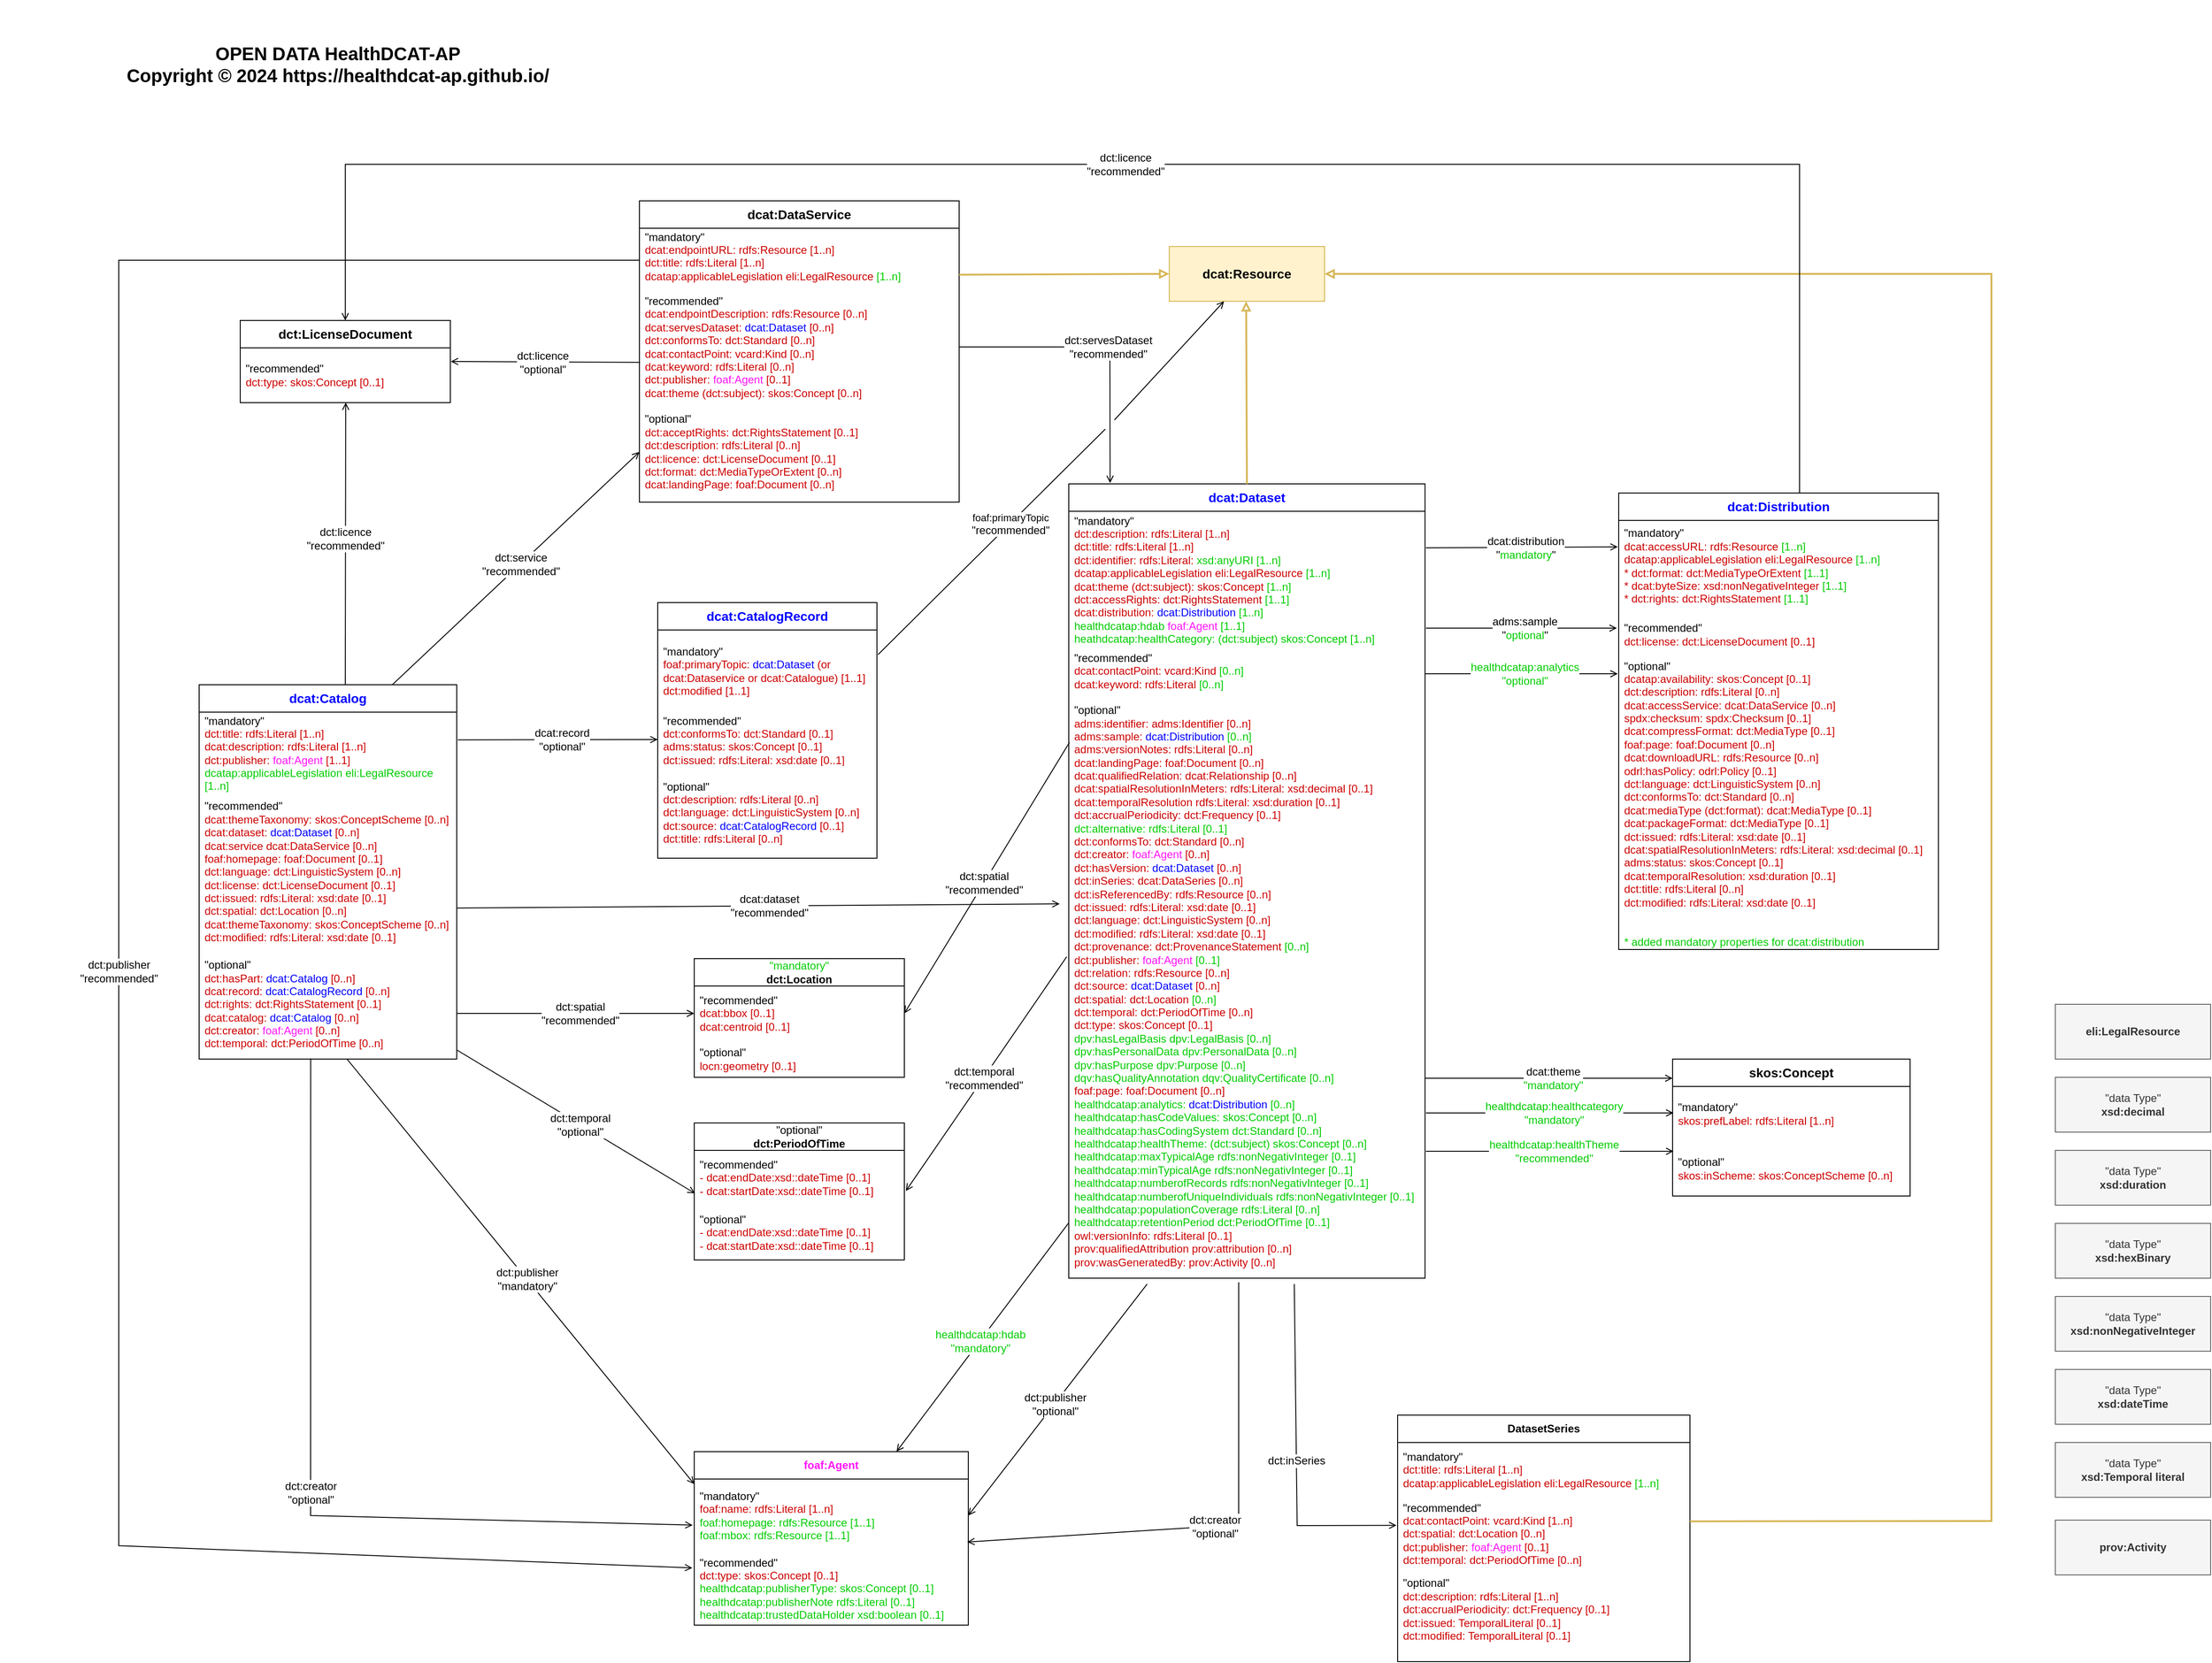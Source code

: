 <mxfile version="26.0.16">
  <diagram name="Page-1" id="j0lLHCOknAyVKFKyBZGa">
    <mxGraphModel grid="1" page="1" gridSize="10" guides="1" tooltips="1" connect="1" arrows="1" fold="1" pageScale="1" pageWidth="850" pageHeight="1100" math="0" shadow="0">
      <root>
        <mxCell id="0" />
        <mxCell id="1" parent="0" />
        <mxCell id="BR2aq6sNMjBqUebuZWKb-2" value="&quot;optional&quot;&lt;br&gt;&lt;b&gt;dct:PeriodOfTime&lt;/b&gt;" style="swimlane;fontStyle=0;childLayout=stackLayout;horizontal=1;startSize=30;horizontalStack=0;resizeParent=1;resizeParentMax=0;resizeLast=0;collapsible=1;marginBottom=0;whiteSpace=wrap;html=1;" vertex="1" parent="1">
          <mxGeometry x="540" y="780" width="230" height="150" as="geometry" />
        </mxCell>
        <mxCell id="BR2aq6sNMjBqUebuZWKb-3" value="&quot;recommended&quot;&lt;br&gt;&lt;font color=&quot;#cc0000&quot;&gt;- dcat:endDate:xsd::dateTime [0..1]&lt;br&gt;- dcat:startDate:xsd::dateTime [0..1]&lt;/font&gt;" style="text;strokeColor=none;fillColor=none;align=left;verticalAlign=middle;spacingLeft=4;spacingRight=4;overflow=hidden;points=[[0,0.5],[1,0.5]];portConstraint=eastwest;rotatable=0;whiteSpace=wrap;html=1;" vertex="1" parent="BR2aq6sNMjBqUebuZWKb-2">
          <mxGeometry y="30" width="230" height="60" as="geometry" />
        </mxCell>
        <mxCell id="BR2aq6sNMjBqUebuZWKb-6" value="&quot;optional&quot;&lt;br&gt;&lt;font color=&quot;#cc0000&quot;&gt;- dcat:endDate:xsd::dateTime [0..1]&lt;br&gt;- dcat:startDate:xsd::dateTime [0..1]&lt;/font&gt;" style="text;strokeColor=none;fillColor=none;align=left;verticalAlign=middle;spacingLeft=4;spacingRight=4;overflow=hidden;points=[[0,0.5],[1,0.5]];portConstraint=eastwest;rotatable=0;whiteSpace=wrap;html=1;" vertex="1" parent="BR2aq6sNMjBqUebuZWKb-2">
          <mxGeometry y="90" width="230" height="60" as="geometry" />
        </mxCell>
        <mxCell id="BR2aq6sNMjBqUebuZWKb-28" value="&lt;b&gt;&lt;font style=&quot;font-size: 14px;&quot; color=&quot;#0000ff&quot;&gt;dcat:Distribution&lt;/font&gt;&lt;/b&gt;" style="swimlane;fontStyle=0;childLayout=stackLayout;horizontal=1;startSize=30;horizontalStack=0;resizeParent=1;resizeParentMax=0;resizeLast=0;collapsible=1;marginBottom=0;whiteSpace=wrap;html=1;" vertex="1" parent="1">
          <mxGeometry x="1552" y="90" width="350" height="500" as="geometry">
            <mxRectangle x="380" y="70" width="110" height="40" as="alternateBounds" />
          </mxGeometry>
        </mxCell>
        <mxCell id="BR2aq6sNMjBqUebuZWKb-29" value="&quot;mandatory&quot;&lt;div&gt;&lt;span style=&quot;color: rgb(204, 0, 0);&quot;&gt;dcat:accessURL: rdfs:Resource &lt;/span&gt;&lt;font color=&quot;#00cc00&quot;&gt;[1..n]&lt;/font&gt;&lt;br&gt;&lt;font color=&quot;#cc0000&quot;&gt;dcatap:applicableLegislation eli:LegalResource&lt;/font&gt;&lt;font color=&quot;#00cc00&quot;&gt; [1..n]&lt;/font&gt;&lt;div&gt;&lt;font color=&quot;#cc0000&quot;&gt;* dct:format: dct:MediaTypeOrExtent&lt;/font&gt;&lt;font color=&quot;#00cc00&quot;&gt; [1..1]&lt;/font&gt;&lt;br&gt;&lt;font color=&quot;#cc0000&quot;&gt;* dcat:byteSize:&lt;/font&gt;&lt;font color=&quot;#00cc00&quot;&gt; &lt;/font&gt;&lt;font color=&quot;#cc0000&quot;&gt;xsd:nonNegativeInteger&lt;/font&gt;&lt;font color=&quot;#00cc00&quot;&gt; [1..1]&lt;/font&gt;&lt;br&gt;&lt;font color=&quot;#cc0000&quot;&gt;* dct:rights: dct:RightsStatement&lt;/font&gt;&lt;font color=&quot;#00cc00&quot;&gt; [1..1]&lt;/font&gt;&lt;font color=&quot;#cc0000&quot;&gt;&lt;br&gt;&lt;/font&gt;&lt;/div&gt;&lt;/div&gt;" style="text;strokeColor=none;fillColor=none;align=left;verticalAlign=middle;spacingLeft=4;spacingRight=4;overflow=hidden;points=[[0,0.5],[1,0.5]];portConstraint=eastwest;rotatable=0;whiteSpace=wrap;html=1;" vertex="1" parent="BR2aq6sNMjBqUebuZWKb-28">
          <mxGeometry y="30" width="350" height="100" as="geometry" />
        </mxCell>
        <mxCell id="BR2aq6sNMjBqUebuZWKb-30" value="&quot;recommended&quot;&lt;div&gt;&lt;font color=&quot;#cc0000&quot;&gt;dct:license: dct:LicenseDocument [0..1]&lt;/font&gt;&lt;br&gt;&lt;/div&gt;" style="text;strokeColor=none;fillColor=none;align=left;verticalAlign=middle;spacingLeft=4;spacingRight=4;overflow=hidden;points=[[0,0.5],[1,0.5]];portConstraint=eastwest;rotatable=0;whiteSpace=wrap;html=1;" vertex="1" parent="BR2aq6sNMjBqUebuZWKb-28">
          <mxGeometry y="130" width="350" height="50" as="geometry" />
        </mxCell>
        <mxCell id="BR2aq6sNMjBqUebuZWKb-31" value="&quot;optional&quot;&lt;br&gt;&lt;font color=&quot;#cc0000&quot;&gt;dcatap:availability: skos:Concept [0..1]&lt;/font&gt;&lt;br style=&quot;border-color: var(--border-color);&quot;&gt;&lt;font color=&quot;#cc0000&quot;&gt;dct:description: rdfs:Literal [0..n]&lt;/font&gt;&lt;br&gt;&lt;font color=&quot;#cc0000&quot;&gt;dcat:accessService: dcat:DataService [0..n]&lt;/font&gt;&lt;br&gt;&lt;font color=&quot;#cc0000&quot;&gt;spdx:checksum: spdx:Checksum [0..1]&lt;/font&gt;&lt;br&gt;&lt;font color=&quot;#cc0000&quot;&gt;dcat:compressFormat: dct:MediaType [0..1]&lt;/font&gt;&lt;br&gt;&lt;font color=&quot;#cc0000&quot;&gt;foaf:page: foaf:Document [0..n]&lt;/font&gt;&lt;div&gt;&lt;span style=&quot;color: rgb(204, 0, 0);&quot;&gt;dcat:downloadURL: rdfs:Resource&lt;/span&gt;&lt;font color=&quot;#cc0000&quot;&gt;&amp;nbsp;[0..n]&lt;br&gt;odrl:hasPolicy: odrl:Policy [0..1]&lt;/font&gt;&lt;br&gt;&lt;font color=&quot;#cc0000&quot;&gt;dct:language: dct:LinguisticSystem [0..n]&lt;/font&gt;&lt;br&gt;&lt;font color=&quot;#cc0000&quot;&gt;dct:conformsTo: dct:Standard [0..n]&lt;/font&gt;&lt;br&gt;&lt;font color=&quot;#cc0000&quot;&gt;dcat:mediaType (dct:format): dcat:MediaType [0..1]&lt;/font&gt;&lt;br&gt;&lt;font color=&quot;#cc0000&quot;&gt;dcat:packageFormat: dct:MediaType [0..1]&lt;/font&gt;&lt;br&gt;&lt;font color=&quot;#cc0000&quot;&gt;dct:issued: rdfs:Literal: xsd:date [0..1]&lt;/font&gt;&lt;br&gt;&lt;font color=&quot;#cc0000&quot;&gt;dcat:spatialResolutionInMeters: rdfs:Literal: xsd:decimal [0..1]&lt;/font&gt;&lt;br&gt;&lt;font color=&quot;#cc0000&quot;&gt;adms:status: skos:Concept [0..1]&lt;/font&gt;&lt;br&gt;&lt;font color=&quot;#cc0000&quot;&gt;dcat:temporalResolution: xsd:duration [0..1]&lt;/font&gt;&lt;br&gt;&lt;font color=&quot;#cc0000&quot;&gt;dct:title: rdfs:Literal [0..n]&lt;/font&gt;&lt;br&gt;&lt;font color=&quot;#cc0000&quot;&gt;dct:modified: rdfs:Literal: xsd:date [0..1]&lt;/font&gt;&lt;br&gt;&lt;br&gt;&lt;br&gt;&lt;font color=&quot;#00cc00&quot;&gt;* added mandatory properties for dcat:distribution&lt;/font&gt;&lt;/div&gt;" style="text;strokeColor=none;fillColor=none;align=left;verticalAlign=middle;spacingLeft=4;spacingRight=4;overflow=hidden;points=[[0,0.5],[1,0.5]];portConstraint=eastwest;rotatable=0;whiteSpace=wrap;html=1;" vertex="1" parent="BR2aq6sNMjBqUebuZWKb-28">
          <mxGeometry y="180" width="350" height="320" as="geometry" />
        </mxCell>
        <mxCell id="sPD8ruUdRvM_z9ucQwdK-4" value="&lt;b&gt;&lt;font style=&quot;font-size: 14px;&quot;&gt;dct:LicenseDocument&lt;/font&gt;&lt;/b&gt;" style="swimlane;fontStyle=0;childLayout=stackLayout;horizontal=1;startSize=30;horizontalStack=0;resizeParent=1;resizeParentMax=0;resizeLast=0;collapsible=1;marginBottom=0;whiteSpace=wrap;html=1;" vertex="1" parent="1">
          <mxGeometry x="43" y="-99" width="230" height="90" as="geometry">
            <mxRectangle x="380" y="70" width="110" height="40" as="alternateBounds" />
          </mxGeometry>
        </mxCell>
        <mxCell id="sPD8ruUdRvM_z9ucQwdK-6" value="&quot;recommended&quot;&lt;br&gt;&lt;font color=&quot;#cc0000&quot;&gt;dct:type: skos:Concept [0..1]&lt;br&gt;&lt;/font&gt;" style="text;strokeColor=none;fillColor=none;align=left;verticalAlign=middle;spacingLeft=4;spacingRight=4;overflow=hidden;points=[[0,0.5],[1,0.5]];portConstraint=eastwest;rotatable=0;whiteSpace=wrap;html=1;" vertex="1" parent="sPD8ruUdRvM_z9ucQwdK-4">
          <mxGeometry y="30" width="230" height="60" as="geometry" />
        </mxCell>
        <mxCell id="sPD8ruUdRvM_z9ucQwdK-13" value="&lt;b&gt;DatasetSeries&lt;/b&gt;" style="swimlane;fontStyle=0;childLayout=stackLayout;horizontal=1;startSize=30;horizontalStack=0;resizeParent=1;resizeParentMax=0;resizeLast=0;collapsible=1;marginBottom=0;whiteSpace=wrap;html=1;" vertex="1" parent="1">
          <mxGeometry x="1310" y="1100" width="320" height="270" as="geometry">
            <mxRectangle x="380" y="70" width="110" height="40" as="alternateBounds" />
          </mxGeometry>
        </mxCell>
        <mxCell id="sPD8ruUdRvM_z9ucQwdK-14" value="&quot;mandatory&quot;&lt;br&gt;&lt;font color=&quot;#cc0000&quot;&gt;dct:title: rdfs:Literal [1..n]&lt;br&gt;dcatap:applicableLegislation eli:LegalResource&lt;/font&gt;&lt;font color=&quot;#00cc00&quot;&gt; [1..n]&lt;/font&gt;&lt;font color=&quot;#cc0000&quot;&gt;&lt;br&gt;&lt;/font&gt;" style="text;strokeColor=none;fillColor=none;align=left;verticalAlign=middle;spacingLeft=4;spacingRight=4;overflow=hidden;points=[[0,0.5],[1,0.5]];portConstraint=eastwest;rotatable=0;whiteSpace=wrap;html=1;" vertex="1" parent="sPD8ruUdRvM_z9ucQwdK-13">
          <mxGeometry y="30" width="320" height="60" as="geometry" />
        </mxCell>
        <mxCell id="sPD8ruUdRvM_z9ucQwdK-16" value="&quot;recommended&quot;&lt;br&gt;&lt;font color=&quot;#cc0000&quot;&gt;dcat:contactPoint: vcard:Kind [1..n]&lt;br&gt;dct:spatial: dct:Location [0..n]&lt;br&gt;dct:publisher: &lt;/font&gt;&lt;font color=&quot;#ff14f7&quot;&gt;foaf:Agent&lt;/font&gt;&lt;font color=&quot;#cc0000&quot;&gt; [0..1]&lt;br&gt;dct:temporal: dct:PeriodOfTime [0..n]&amp;nbsp;&lt;br&gt;&lt;/font&gt;" style="text;strokeColor=none;fillColor=none;align=left;verticalAlign=middle;spacingLeft=4;spacingRight=4;overflow=hidden;points=[[0,0.5],[1,0.5]];portConstraint=eastwest;rotatable=0;whiteSpace=wrap;html=1;" vertex="1" parent="sPD8ruUdRvM_z9ucQwdK-13">
          <mxGeometry y="90" width="320" height="80" as="geometry" />
        </mxCell>
        <mxCell id="sPD8ruUdRvM_z9ucQwdK-15" value="&quot;optional&quot;&lt;br&gt;&lt;font color=&quot;#cc0000&quot;&gt;dct:description: rdfs:Literal [1..n]&lt;br&gt;dct:accrualPeriodicity: dct:Frequency [0..1]&lt;br&gt;dct:issued: TemporalLiteral [0..1]&lt;br&gt;dct:modified: TemporalLiteral [0..1]&lt;br&gt;&lt;br&gt;&lt;/font&gt;" style="text;strokeColor=none;fillColor=none;align=left;verticalAlign=middle;spacingLeft=4;spacingRight=4;overflow=hidden;points=[[0,0.5],[1,0.5]];portConstraint=eastwest;rotatable=0;whiteSpace=wrap;html=1;" vertex="1" parent="sPD8ruUdRvM_z9ucQwdK-13">
          <mxGeometry y="170" width="320" height="100" as="geometry" />
        </mxCell>
        <mxCell id="J__374BZSMIU1kpbdkvT-2" value="&lt;b&gt;&lt;font style=&quot;font-size: 14px;&quot; color=&quot;#0000ff&quot;&gt;dcat:Dataset&lt;/font&gt;&lt;/b&gt;" style="swimlane;fontStyle=0;childLayout=stackLayout;horizontal=1;startSize=30;horizontalStack=0;resizeParent=1;resizeParentMax=0;resizeLast=0;collapsible=1;marginBottom=0;whiteSpace=wrap;html=1;" vertex="1" parent="1">
          <mxGeometry x="950" y="80" width="390" height="870" as="geometry">
            <mxRectangle x="380" y="70" width="110" height="40" as="alternateBounds" />
          </mxGeometry>
        </mxCell>
        <mxCell id="J__374BZSMIU1kpbdkvT-3" value="&quot;mandatory&quot;&lt;font color=&quot;#cc0000&quot;&gt;&lt;br&gt;dct:description: rdfs:Literal [1..n]&lt;br&gt;dct:title: rdfs:Literal [1..n]&lt;/font&gt;&lt;div&gt;&lt;font color=&quot;#cc0000&quot;&gt;dct:identifier: rdfs:Literal:&lt;/font&gt;&lt;font color=&quot;#00cc00&quot;&gt; xsd:anyURI [1..n]&lt;/font&gt;&lt;br&gt;&lt;font color=&quot;#cc0000&quot;&gt;dcatap:applicableLegislation eli:LegalResource&lt;/font&gt;&lt;font color=&quot;#00cc00&quot;&gt; [1..n]&lt;/font&gt;&lt;br&gt;&lt;font color=&quot;#cc0000&quot;&gt;dcat:theme (dct:subject): skos:Concept&lt;/font&gt;&lt;font color=&quot;#00cc00&quot;&gt; [1..n]&lt;/font&gt;&lt;font color=&quot;#00cc00&quot;&gt;&lt;br&gt;&lt;/font&gt;&lt;/div&gt;&lt;div&gt;&lt;font color=&quot;#cc0000&quot;&gt;dct:accessRights: dct:RightsStatement&lt;/font&gt;&lt;font color=&quot;#00cc00&quot;&gt; [1..1]&lt;/font&gt;&lt;br&gt;&lt;font color=&quot;#cc0000&quot;&gt;dcat:distribution:&lt;/font&gt;&lt;font color=&quot;#00cc00&quot;&gt; &lt;/font&gt;&lt;font color=&quot;#0000ff&quot;&gt;dcat:Distribution&lt;/font&gt;&lt;font color=&quot;#00cc00&quot;&gt; [1..n]&lt;/font&gt;&lt;br&gt;&lt;/div&gt;&lt;div&gt;&lt;font color=&quot;#00cc00&quot;&gt;healthdcatap:hdab&amp;nbsp;&lt;/font&gt;&lt;font color=&quot;#ff14f7&quot;&gt;foaf:Agent&lt;/font&gt;&lt;font color=&quot;#00cc00&quot;&gt;&amp;nbsp;[1..1]&lt;/font&gt;&lt;/div&gt;&lt;div&gt;&lt;font color=&quot;#00cc00&quot;&gt;heathdcatap:healthCategory: (dct:subject) skos:Concept [1..n]&lt;/font&gt;&lt;span style=&quot;background-color: initial;&quot;&gt;&lt;br&gt;&lt;/span&gt;&lt;/div&gt;" style="text;strokeColor=none;fillColor=none;align=left;verticalAlign=middle;spacingLeft=4;spacingRight=4;overflow=hidden;points=[[0,0.5],[1,0.5]];portConstraint=eastwest;rotatable=0;whiteSpace=wrap;html=1;" vertex="1" parent="J__374BZSMIU1kpbdkvT-2">
          <mxGeometry y="30" width="390" height="150" as="geometry" />
        </mxCell>
        <mxCell id="J__374BZSMIU1kpbdkvT-4" value="&quot;recommended&quot;&lt;font color=&quot;#cc0000&quot;&gt;&lt;br&gt;&lt;/font&gt;&lt;div&gt;&lt;div&gt;&lt;div&gt;&lt;font color=&quot;#cc0000&quot;&gt;dcat:contactPoint: vcard:Kind&lt;/font&gt;&lt;font color=&quot;#00cc00&quot;&gt;&amp;nbsp;[0..n]&lt;/font&gt;&lt;br&gt;&lt;font color=&quot;#cc0000&quot;&gt;dcat:keyword: rdfs:Literal&lt;/font&gt;&lt;font color=&quot;#00cc00&quot;&gt;&amp;nbsp;[0..n]&lt;/font&gt;&lt;font color=&quot;#cc0000&quot;&gt;&lt;br&gt;&lt;/font&gt;&lt;/div&gt;&lt;/div&gt;&lt;/div&gt;" style="text;strokeColor=none;fillColor=none;align=left;verticalAlign=middle;spacingLeft=4;spacingRight=4;overflow=hidden;points=[[0,0.5],[1,0.5]];portConstraint=eastwest;rotatable=0;whiteSpace=wrap;html=1;" vertex="1" parent="J__374BZSMIU1kpbdkvT-2">
          <mxGeometry y="180" width="390" height="50" as="geometry" />
        </mxCell>
        <mxCell id="J__374BZSMIU1kpbdkvT-5" value="&quot;optional&quot;&lt;br&gt;&lt;span style=&quot;color: rgb(204, 0, 0);&quot;&gt;adms:identifier: adms:Identifier [0..n]&lt;/span&gt;&lt;font color=&quot;#cc0000&quot;&gt;&lt;br&gt;&lt;/font&gt;&lt;div&gt;&lt;font color=&quot;#cc0000&quot;&gt;adms:sample:&lt;/font&gt;&lt;font color=&quot;#00cc00&quot;&gt;&amp;nbsp;&lt;/font&gt;&lt;font color=&quot;#0000ff&quot;&gt;dcat:Distribution&lt;/font&gt;&lt;font color=&quot;#00cc00&quot;&gt;&amp;nbsp;[0..n]&lt;/font&gt;&lt;div&gt;&lt;span style=&quot;color: rgb(204, 0, 0);&quot;&gt;adms:versionNotes: rdfs:Literal [0..n]&lt;/span&gt;&lt;/div&gt;&lt;div&gt;&lt;span style=&quot;color: rgb(204, 0, 0);&quot;&gt;dcat:landingPage: foaf:Document [0..n]&lt;/span&gt;&lt;/div&gt;&lt;div&gt;&lt;span style=&quot;color: rgb(204, 0, 0);&quot;&gt;dcat:qualifiedRelation: dcat:Relationship [0..n]&lt;/span&gt;&lt;/div&gt;&lt;div&gt;&lt;span style=&quot;color: rgb(204, 0, 0);&quot;&gt;dcat:spatialResolutionInMeters: rdfs:Literal: xsd:decimal [0..1]&lt;/span&gt;&lt;/div&gt;&lt;div&gt;&lt;span style=&quot;color: rgb(204, 0, 0);&quot;&gt;dcat:temporalResolution rdfs:Literal: xsd:duration [0..1]&lt;/span&gt;&lt;/div&gt;&lt;div&gt;&lt;span style=&quot;color: rgb(204, 0, 0);&quot;&gt;dct:accrualPeriodicity: dct:Frequency [0..1]&lt;/span&gt;&lt;/div&gt;&lt;div&gt;&lt;span style=&quot;color: rgb(0, 204, 0);&quot;&gt;dct:alternative: rdfs:Literal [0..1]&lt;/span&gt;&lt;/div&gt;&lt;div&gt;&lt;span style=&quot;color: rgb(204, 0, 0);&quot;&gt;dct:conformsTo: dct:Standard [0..n]&lt;/span&gt;&lt;/div&gt;&lt;div&gt;&lt;font color=&quot;#cc0000&quot;&gt;dct:creator:&amp;nbsp;&lt;/font&gt;&lt;font color=&quot;#ff14f7&quot;&gt;foaf:Agent&lt;/font&gt;&lt;font color=&quot;#cc0000&quot;&gt;&amp;nbsp;[0..n]&lt;/font&gt;&lt;/div&gt;&lt;div&gt;&lt;font color=&quot;#cc0000&quot;&gt;dct:hasVersion:&amp;nbsp;&lt;/font&gt;&lt;font color=&quot;#0000ff&quot;&gt;dcat:Dataset&lt;/font&gt;&lt;font color=&quot;#cc0000&quot;&gt;&amp;nbsp;[0..n]&lt;/font&gt;&lt;/div&gt;&lt;div&gt;&lt;span style=&quot;color: rgb(204, 0, 0);&quot;&gt;dct:inSeries: dcat:DataSeries&amp;nbsp;[0..n]&lt;/span&gt;&lt;/div&gt;&lt;div&gt;&lt;span style=&quot;color: rgb(204, 0, 0);&quot;&gt;dct:isReferencedBy: rdfs:Resource [0..n]&lt;/span&gt;&lt;/div&gt;&lt;div&gt;&lt;font color=&quot;#cc0000&quot;&gt;dct:issued: rdfs:Literal: xsd:date [0..1]&lt;/font&gt;&lt;/div&gt;&lt;div&gt;&lt;span style=&quot;color: rgb(204, 0, 0);&quot;&gt;dct:language: dct:LinguisticSystem [0..n]&lt;/span&gt;&lt;font color=&quot;#cc0000&quot;&gt;&lt;br&gt;dct:modified: rdfs:Literal: xsd:date [0..1]&lt;/font&gt;&lt;/div&gt;&lt;div&gt;&lt;font color=&quot;#cc0000&quot;&gt;dct:provenance: dct:ProvenanceStatement&lt;/font&gt;&lt;font color=&quot;#00cc00&quot;&gt;&amp;nbsp;[0..n]&lt;/font&gt;&lt;font color=&quot;#cc0000&quot;&gt;&lt;/font&gt;&lt;/div&gt;&lt;div&gt;&lt;font style=&quot;background-color: initial;&quot; color=&quot;#cc0000&quot;&gt;dct:publisher:&lt;/font&gt;&lt;font style=&quot;background-color: initial;&quot; color=&quot;#00cc00&quot;&gt;&amp;nbsp;&lt;/font&gt;&lt;font style=&quot;background-color: initial;&quot; color=&quot;#ff14f7&quot;&gt;foaf:Agent&lt;/font&gt;&lt;font style=&quot;background-color: initial;&quot; color=&quot;#00cc00&quot;&gt;&amp;nbsp;[0..1]&lt;/font&gt;&lt;font color=&quot;#cc0000&quot;&gt;&lt;br&gt;&lt;/font&gt;&lt;span style=&quot;color: rgb(204, 0, 0);&quot;&gt;dct:relation: rdfs:Resource [0..n]&lt;/span&gt;&lt;/div&gt;&lt;div&gt;&lt;font color=&quot;#cc0000&quot;&gt;dct:source:&amp;nbsp;&lt;/font&gt;&lt;font color=&quot;#0000ff&quot;&gt;dcat:Dataset&lt;/font&gt;&lt;font color=&quot;#cc0000&quot;&gt;&amp;nbsp;[0..n]&lt;/font&gt;&lt;font color=&quot;#cc0000&quot;&gt;&lt;br&gt;&lt;/font&gt;&lt;div&gt;&lt;font color=&quot;#cc0000&quot;&gt;dct:spatial: dct:Location&lt;/font&gt;&lt;font color=&quot;#00cc00&quot;&gt;&amp;nbsp;[0..n]&lt;/font&gt;&lt;/div&gt;&lt;div&gt;&lt;span style=&quot;color: rgb(204, 0, 0);&quot;&gt;dct:temporal: dct:PeriodOfTime [0..n]&lt;/span&gt;&lt;/div&gt;&lt;div&gt;&lt;font color=&quot;#cc0000&quot;&gt;dct:type: skos:Concept [0..1]&lt;/font&gt;&lt;/div&gt;&lt;div&gt;&lt;span style=&quot;color: rgb(0, 204, 0);&quot;&gt;dpv:hasLegalBasis dpv:LegalBasis [0..n]&lt;/span&gt;&lt;/div&gt;&lt;div&gt;&lt;span style=&quot;color: rgb(0, 204, 0);&quot;&gt;dpv:hasPersonalData dpv:PersonalData [0..n]&lt;/span&gt;&lt;/div&gt;&lt;div&gt;&lt;span style=&quot;color: rgb(0, 204, 0);&quot;&gt;dpv:hasPurpose dpv:Purpose [0..n]&lt;/span&gt;&lt;/div&gt;&lt;div&gt;&lt;span style=&quot;color: rgb(0, 204, 0);&quot;&gt;dqv:hasQualityAnnotation dqv:QualityCertificate [0..n]&lt;/span&gt;&lt;/div&gt;&lt;div&gt;&lt;span style=&quot;color: rgb(204, 0, 0);&quot;&gt;foaf:page: foaf:Document [0..n]&lt;/span&gt;&lt;/div&gt;&lt;div&gt;&lt;font color=&quot;#00cc00&quot;&gt;healthdcatap:analytics:&amp;nbsp;&lt;/font&gt;&lt;font color=&quot;#0000ff&quot;&gt;dcat:Distribution&lt;/font&gt;&lt;font color=&quot;#00cc00&quot;&gt;&amp;nbsp;[0..n]&lt;/font&gt;&lt;/div&gt;&lt;div&gt;&lt;span style=&quot;color: rgb(0, 204, 0);&quot;&gt;healthdcatap:hasCodeValues: skos:Concept [0..n]&lt;/span&gt;&lt;/div&gt;&lt;div&gt;&lt;span style=&quot;color: rgb(0, 204, 0);&quot;&gt;healthdcatap:hasCodingSystem dct:Standard [0..n]&lt;/span&gt;&lt;/div&gt;&lt;div&gt;&lt;span style=&quot;color: rgb(0, 204, 0);&quot;&gt;healthdcatap:healthTheme: (dct:subject) skos:Concept [0..n]&lt;/span&gt;&lt;/div&gt;&lt;div&gt;&lt;span style=&quot;color: rgb(0, 204, 0);&quot;&gt;healthdcatap:maxTypicalAge rdfs:nonNegativInteger [0..1]&lt;/span&gt;&lt;/div&gt;&lt;div&gt;&lt;span style=&quot;color: rgb(0, 204, 0);&quot;&gt;healthdcatap:minTypicalAge rdfs:nonNegativInteger [0..1]&lt;/span&gt;&lt;/div&gt;&lt;div&gt;&lt;span style=&quot;color: rgb(0, 204, 0); background-color: initial;&quot;&gt;healthdcatap:numberofRecords rdfs:nonNegativInteger [0..1]&lt;br&gt;&lt;/span&gt;&lt;span style=&quot;color: rgb(0, 204, 0); background-color: initial;&quot;&gt;healthdcatap:numberofUniqueIndividuals rdfs:nonNegativInteger [0..1]&lt;/span&gt;&lt;/div&gt;&lt;div&gt;&lt;span style=&quot;color: rgb(0, 204, 0);&quot;&gt;healthdcatap:populationCoverage rdfs:Literal [0..n]&lt;/span&gt;&lt;/div&gt;&lt;div&gt;&lt;span style=&quot;color: rgb(0, 204, 0);&quot;&gt;healthdcatap:retentionPeriod dct:PeriodOfTime [0..1]&lt;/span&gt;&lt;/div&gt;&lt;div&gt;&lt;span style=&quot;color: rgb(204, 0, 0);&quot;&gt;owl:versionInfo: rdfs:Literal [0..1]&lt;/span&gt;&lt;font color=&quot;#00cc00&quot;&gt;&lt;br&gt;&lt;/font&gt;&lt;div&gt;&lt;font color=&quot;#cc0000&quot;&gt;prov:qualifiedAttribution prov:attribution [0..n]&lt;/font&gt;&lt;br&gt;&lt;font color=&quot;#cc0000&quot;&gt;prov:wasGeneratedBy: prov:Activity [0..n]&lt;/font&gt;&lt;/div&gt;&lt;/div&gt;&lt;/div&gt;&lt;/div&gt;" style="text;strokeColor=none;fillColor=none;align=left;verticalAlign=middle;spacingLeft=4;spacingRight=4;overflow=hidden;points=[[0,0.5],[1,0.5]];portConstraint=eastwest;rotatable=0;whiteSpace=wrap;html=1;" vertex="1" parent="J__374BZSMIU1kpbdkvT-2">
          <mxGeometry y="230" width="390" height="640" as="geometry" />
        </mxCell>
        <mxCell id="J__374BZSMIU1kpbdkvT-6" value="&lt;b&gt;&lt;font style=&quot;font-size: 14px;&quot; color=&quot;#0000ff&quot;&gt;dcat:Catalog&lt;/font&gt;&lt;/b&gt;" style="swimlane;fontStyle=0;childLayout=stackLayout;horizontal=1;startSize=30;horizontalStack=0;resizeParent=1;resizeParentMax=0;resizeLast=0;collapsible=1;marginBottom=0;whiteSpace=wrap;html=1;" vertex="1" parent="1">
          <mxGeometry x="-2" y="300" width="282" height="410" as="geometry">
            <mxRectangle x="380" y="70" width="110" height="40" as="alternateBounds" />
          </mxGeometry>
        </mxCell>
        <mxCell id="J__374BZSMIU1kpbdkvT-7" value="&quot;mandatory&quot;&lt;br&gt;&lt;font color=&quot;#cc0000&quot;&gt;dct:title: rdfs:Literal [1..n]&lt;br&gt;dcat:description: rdfs:Literal [1..n]&lt;br&gt;dct:publisher: &lt;/font&gt;&lt;font color=&quot;#ff14f7&quot;&gt;foaf:Agent&lt;/font&gt;&lt;font color=&quot;#cc0000&quot;&gt; [1..1]&lt;br&gt;&lt;/font&gt;&lt;font color=&quot;#00cc00&quot;&gt;dcatap:applicableLegislation eli:LegalResource [1..n]&lt;/font&gt;&lt;font color=&quot;#cc0000&quot;&gt;&lt;br&gt;&lt;/font&gt;" style="text;strokeColor=none;fillColor=none;align=left;verticalAlign=middle;spacingLeft=4;spacingRight=4;overflow=hidden;points=[[0,0.5],[1,0.5]];portConstraint=eastwest;rotatable=0;whiteSpace=wrap;html=1;" vertex="1" parent="J__374BZSMIU1kpbdkvT-6">
          <mxGeometry y="30" width="282" height="90" as="geometry" />
        </mxCell>
        <mxCell id="J__374BZSMIU1kpbdkvT-8" value="&quot;recommended&quot;&lt;br&gt;&lt;font color=&quot;#cc0000&quot;&gt;dcat:themeTaxonomy: skos:ConceptScheme [0..n]&lt;/font&gt;&lt;br&gt;&lt;font color=&quot;#cc0000&quot;&gt;dcat:dataset: &lt;/font&gt;&lt;font color=&quot;#0000ff&quot;&gt;dcat:Dataset&lt;/font&gt;&lt;font color=&quot;#cc0000&quot;&gt; [0..n]&lt;/font&gt;&lt;br&gt;&lt;font color=&quot;#cc0000&quot;&gt;dcat:service dcat:DataService [0..n]&lt;/font&gt;&lt;br&gt;&lt;font color=&quot;#cc0000&quot;&gt;foaf:homepage: foaf:Document [0..1]&lt;/font&gt;&lt;br&gt;&lt;font color=&quot;#cc0000&quot;&gt;dct:language: dct:LinguisticSystem [0..n]&lt;/font&gt;&lt;br&gt;&lt;font color=&quot;#cc0000&quot;&gt;dct:license: dct:LicenseDocument [0..1]&lt;/font&gt;&lt;br&gt;&lt;font color=&quot;#cc0000&quot;&gt;dct:issued: rdfs:Literal: xsd:date [0..1]&lt;/font&gt;&lt;br&gt;&lt;font color=&quot;#cc0000&quot;&gt;dct:spatial: dct:Location [0..n]&lt;/font&gt;&lt;br&gt;&lt;font color=&quot;#cc0000&quot;&gt;dcat:themeTaxonomy: skos:ConceptScheme [0..n]&lt;/font&gt;&lt;br&gt;&lt;font color=&quot;#cc0000&quot;&gt;dct:modified: rdfs:Literal: xsd:date [0..1]&lt;/font&gt;" style="text;strokeColor=none;fillColor=none;align=left;verticalAlign=middle;spacingLeft=4;spacingRight=4;overflow=hidden;points=[[0,0.5],[1,0.5]];portConstraint=eastwest;rotatable=0;whiteSpace=wrap;html=1;" vertex="1" parent="J__374BZSMIU1kpbdkvT-6">
          <mxGeometry y="120" width="282" height="170" as="geometry" />
        </mxCell>
        <mxCell id="J__374BZSMIU1kpbdkvT-9" value="&quot;optional&quot;&lt;br&gt;&lt;font color=&quot;#cc0000&quot;&gt;dct:hasPart: &lt;/font&gt;&lt;font color=&quot;#0000ff&quot;&gt;dcat:Catalog&lt;/font&gt;&lt;font color=&quot;#cc0000&quot;&gt; [0..n]&lt;/font&gt;&lt;font color=&quot;#cc0000&quot;&gt;&lt;br&gt;dcat:record: &lt;/font&gt;&lt;font color=&quot;#0000ff&quot;&gt;dcat:CatalogRecord&lt;/font&gt;&lt;font color=&quot;#cc0000&quot;&gt; [0..n]&lt;br&gt;dct:rights: dct:RightsStatement [0..1]&lt;br&gt;dcat:catalog: &lt;/font&gt;&lt;font color=&quot;#0000ff&quot;&gt;dcat:Catalog&lt;/font&gt;&lt;font color=&quot;#cc0000&quot;&gt; [0..n]&lt;br&gt;dct:creator: &lt;/font&gt;&lt;font color=&quot;#ff14f7&quot;&gt;foaf:Agent&lt;/font&gt;&lt;font color=&quot;#cc0000&quot;&gt; [0..n]&lt;br&gt;dct:temporal: dct:PeriodOfTime [0..n]&lt;br&gt;&lt;/font&gt;" style="text;strokeColor=none;fillColor=none;align=left;verticalAlign=middle;spacingLeft=4;spacingRight=4;overflow=hidden;points=[[0,0.5],[1,0.5]];portConstraint=eastwest;rotatable=0;whiteSpace=wrap;html=1;" vertex="1" parent="J__374BZSMIU1kpbdkvT-6">
          <mxGeometry y="290" width="282" height="120" as="geometry" />
        </mxCell>
        <mxCell id="J__374BZSMIU1kpbdkvT-10" value="&lt;b&gt;&lt;font color=&quot;#ff14f7&quot;&gt;foaf:Agent&lt;/font&gt;&lt;/b&gt;" style="swimlane;fontStyle=0;childLayout=stackLayout;horizontal=1;startSize=30;horizontalStack=0;resizeParent=1;resizeParentMax=0;resizeLast=0;collapsible=1;marginBottom=0;whiteSpace=wrap;html=1;" vertex="1" parent="1">
          <mxGeometry x="540" y="1140" width="300" height="190" as="geometry">
            <mxRectangle x="380" y="70" width="110" height="40" as="alternateBounds" />
          </mxGeometry>
        </mxCell>
        <mxCell id="J__374BZSMIU1kpbdkvT-11" value="&quot;mandatory&quot;&lt;br&gt;&lt;font color=&quot;#cc0000&quot;&gt;foaf:name: rdfs:Literal [1..n]&lt;/font&gt;&lt;br&gt;&lt;font color=&quot;#00cc00&quot;&gt;foaf:homepage: rdfs:Resource [1..1]&lt;br&gt;foaf:mbox: rdfs:Resource [1..1]&lt;/font&gt;" style="text;strokeColor=none;fillColor=none;align=left;verticalAlign=middle;spacingLeft=4;spacingRight=4;overflow=hidden;points=[[0,0.5],[1,0.5]];portConstraint=eastwest;rotatable=0;whiteSpace=wrap;html=1;" vertex="1" parent="J__374BZSMIU1kpbdkvT-10">
          <mxGeometry y="30" width="300" height="80" as="geometry" />
        </mxCell>
        <mxCell id="J__374BZSMIU1kpbdkvT-12" value="&quot;recommended&quot;&lt;br&gt;&lt;font color=&quot;#cc0000&quot;&gt;dct:type: skos:Concept [0..1]&lt;br&gt;&lt;/font&gt;&lt;div&gt;&lt;span style=&quot;color: rgb(0, 204, 0);&quot;&gt;healthdcatap:publisherType: skos:Concept [0..1]&lt;/span&gt;&lt;br style=&quot;color: rgb(0, 204, 0);&quot;&gt;&lt;span style=&quot;color: rgb(0, 204, 0);&quot;&gt;healthdcatap:publisherNote rdfs:Literal [0..1]&lt;/span&gt;&lt;font color=&quot;#cc0000&quot;&gt;&lt;br&gt;&lt;/font&gt;&lt;/div&gt;&lt;div&gt;&lt;span style=&quot;color: rgb(0, 204, 0);&quot;&gt;healthdcatap:trustedDataHolder xsd:boolean [0..1]&lt;/span&gt;&lt;span style=&quot;color: rgb(0, 204, 0);&quot;&gt;&lt;/span&gt;&lt;/div&gt;" style="text;strokeColor=none;fillColor=none;align=left;verticalAlign=middle;spacingLeft=4;spacingRight=4;overflow=hidden;points=[[0,0.5],[1,0.5]];portConstraint=eastwest;rotatable=0;whiteSpace=wrap;html=1;" vertex="1" parent="J__374BZSMIU1kpbdkvT-10">
          <mxGeometry y="110" width="300" height="80" as="geometry" />
        </mxCell>
        <mxCell id="J__374BZSMIU1kpbdkvT-13" value="&lt;font color=&quot;#00cc00&quot;&gt;&quot;mandatory&quot;&lt;/font&gt;&lt;br&gt;&lt;b&gt;dct:Location&lt;/b&gt;" style="swimlane;fontStyle=0;childLayout=stackLayout;horizontal=1;startSize=30;horizontalStack=0;resizeParent=1;resizeParentMax=0;resizeLast=0;collapsible=1;marginBottom=0;whiteSpace=wrap;html=1;" vertex="1" parent="1">
          <mxGeometry x="540" y="600" width="230" height="130" as="geometry">
            <mxRectangle x="380" y="70" width="110" height="40" as="alternateBounds" />
          </mxGeometry>
        </mxCell>
        <mxCell id="J__374BZSMIU1kpbdkvT-14" value="&quot;recommended&quot;&lt;br&gt;&lt;font color=&quot;#cc0000&quot;&gt;dcat:bbox [0..1]&lt;br&gt;dcat:centroid [0..1]&lt;/font&gt;" style="text;strokeColor=none;fillColor=none;align=left;verticalAlign=middle;spacingLeft=4;spacingRight=4;overflow=hidden;points=[[0,0.5],[1,0.5]];portConstraint=eastwest;rotatable=0;whiteSpace=wrap;html=1;" vertex="1" parent="J__374BZSMIU1kpbdkvT-13">
          <mxGeometry y="30" width="230" height="60" as="geometry" />
        </mxCell>
        <mxCell id="J__374BZSMIU1kpbdkvT-15" value="&quot;optional&quot;&lt;br&gt;&lt;font color=&quot;#cc0000&quot;&gt;locn:geometry [0..1]&lt;br&gt;&lt;/font&gt;" style="text;strokeColor=none;fillColor=none;align=left;verticalAlign=middle;spacingLeft=4;spacingRight=4;overflow=hidden;points=[[0,0.5],[1,0.5]];portConstraint=eastwest;rotatable=0;whiteSpace=wrap;html=1;" vertex="1" parent="J__374BZSMIU1kpbdkvT-13">
          <mxGeometry y="90" width="230" height="40" as="geometry" />
        </mxCell>
        <mxCell id="J__374BZSMIU1kpbdkvT-16" value="&lt;b&gt;&lt;font style=&quot;font-size: 14px;&quot; color=&quot;#0000ff&quot;&gt;dcat:CatalogRecord&lt;/font&gt;&lt;/b&gt;" style="swimlane;fontStyle=0;childLayout=stackLayout;horizontal=1;startSize=30;horizontalStack=0;resizeParent=1;resizeParentMax=0;resizeLast=0;collapsible=1;marginBottom=0;whiteSpace=wrap;html=1;" vertex="1" parent="1">
          <mxGeometry x="500" y="210" width="240" height="280" as="geometry">
            <mxRectangle x="380" y="70" width="110" height="40" as="alternateBounds" />
          </mxGeometry>
        </mxCell>
        <mxCell id="J__374BZSMIU1kpbdkvT-17" value="&quot;mandatory&quot;&lt;br&gt;&lt;font color=&quot;#cc0000&quot;&gt;foaf:primaryTopic: &lt;/font&gt;&lt;font color=&quot;#0000ff&quot;&gt;dcat:Dataset&lt;/font&gt;&lt;font color=&quot;#cc0000&quot;&gt; (or dcat:Dataservice or dcat:Catalogue) [1..1]&lt;/font&gt;&lt;br&gt;&lt;font color=&quot;#cc0000&quot;&gt;dct:modified [1..1]&lt;br&gt;&lt;/font&gt;" style="text;strokeColor=none;fillColor=none;align=left;verticalAlign=middle;spacingLeft=4;spacingRight=4;overflow=hidden;points=[[0,0.5],[1,0.5]];portConstraint=eastwest;rotatable=0;whiteSpace=wrap;html=1;" vertex="1" parent="J__374BZSMIU1kpbdkvT-16">
          <mxGeometry y="30" width="240" height="90" as="geometry" />
        </mxCell>
        <mxCell id="J__374BZSMIU1kpbdkvT-18" value="&quot;recommended&quot;&lt;font color=&quot;#cc0000&quot;&gt;&lt;br&gt;dct:conformsTo: dct:Standard [0..1]&lt;br&gt;adms:status: skos:Concept [0..1]&lt;br&gt;dct:issued: rdfs:Literal: xsd:date [0..1]&lt;br&gt;&lt;/font&gt;" style="text;strokeColor=none;fillColor=none;align=left;verticalAlign=middle;spacingLeft=4;spacingRight=4;overflow=hidden;points=[[0,0.5],[1,0.5]];portConstraint=eastwest;rotatable=0;whiteSpace=wrap;html=1;" vertex="1" parent="J__374BZSMIU1kpbdkvT-16">
          <mxGeometry y="120" width="240" height="60" as="geometry" />
        </mxCell>
        <mxCell id="J__374BZSMIU1kpbdkvT-19" value="&quot;optional&quot;&lt;br&gt;&lt;font color=&quot;#cc0000&quot;&gt;dct:description: rdfs:Literal [0..n]&lt;br&gt;dct:language: dct:LinguisticSystem [0..n]&lt;br&gt;dct:source: &lt;/font&gt;&lt;font color=&quot;#0000ff&quot;&gt;dcat:CatalogRecord&lt;/font&gt;&lt;font color=&quot;#cc0000&quot;&gt; [0..1]&lt;br&gt;dct:title: rdfs:Literal [0..n]&lt;br&gt;&lt;/font&gt;" style="text;strokeColor=none;fillColor=none;align=left;verticalAlign=middle;spacingLeft=4;spacingRight=4;overflow=hidden;points=[[0,0.5],[1,0.5]];portConstraint=eastwest;rotatable=0;whiteSpace=wrap;html=1;" vertex="1" parent="J__374BZSMIU1kpbdkvT-16">
          <mxGeometry y="180" width="240" height="100" as="geometry" />
        </mxCell>
        <mxCell id="J__374BZSMIU1kpbdkvT-20" value="&lt;b&gt;&lt;font style=&quot;font-size: 14px;&quot;&gt;dcat:DataService&lt;/font&gt;&lt;/b&gt;" style="swimlane;fontStyle=0;childLayout=stackLayout;horizontal=1;startSize=30;horizontalStack=0;resizeParent=1;resizeParentMax=0;resizeLast=0;collapsible=1;marginBottom=0;whiteSpace=wrap;html=1;" vertex="1" parent="1">
          <mxGeometry x="480" y="-230" width="350" height="330" as="geometry">
            <mxRectangle x="380" y="70" width="110" height="40" as="alternateBounds" />
          </mxGeometry>
        </mxCell>
        <mxCell id="J__374BZSMIU1kpbdkvT-21" value="&quot;mandatory&quot;&lt;br&gt;&lt;font color=&quot;#cc0000&quot;&gt;dcat:endpointURL: rdfs:Resource [1..n]&lt;br&gt;dct:title: rdfs:Literal [1..n]&lt;br&gt;dcatap:applicableLegislation eli:LegalResource&lt;/font&gt;&lt;font color=&quot;#00cc00&quot;&gt; [1..n]&lt;/font&gt;&lt;font color=&quot;#cc0000&quot;&gt;&lt;br&gt;&lt;br&gt;&lt;/font&gt;" style="text;strokeColor=none;fillColor=none;align=left;verticalAlign=middle;spacingLeft=4;spacingRight=4;overflow=hidden;points=[[0,0.5],[1,0.5]];portConstraint=eastwest;rotatable=0;whiteSpace=wrap;html=1;" vertex="1" parent="J__374BZSMIU1kpbdkvT-20">
          <mxGeometry y="30" width="350" height="70" as="geometry" />
        </mxCell>
        <mxCell id="J__374BZSMIU1kpbdkvT-22" value="&quot;recommended&quot;&lt;br&gt;&lt;font color=&quot;#cc0000&quot;&gt;dcat:endpointDescription: rdfs:Resource [0..n]&lt;br&gt;dcat:servesDataset: &lt;/font&gt;&lt;font color=&quot;#0000ff&quot;&gt;dcat:Dataset&lt;/font&gt;&lt;font color=&quot;#cc0000&quot;&gt; [0..n]&lt;br&gt;dct:conformsTo: dct:Standard [0..n]&lt;br&gt;dcat:contactPoint: vcard:Kind [0..n]&lt;br&gt;dcat:keyword: rdfs:Literal [0..n]&lt;br&gt;dct:publisher: &lt;/font&gt;&lt;font color=&quot;#ff14f7&quot;&gt;foaf:Agent&lt;/font&gt;&lt;font color=&quot;#cc0000&quot;&gt; [0..1]&lt;br&gt;dcat:theme (dct:subject): skos:Concept [0..n]&lt;br&gt;&lt;/font&gt;" style="text;strokeColor=none;fillColor=none;align=left;verticalAlign=middle;spacingLeft=4;spacingRight=4;overflow=hidden;points=[[0,0.5],[1,0.5]];portConstraint=eastwest;rotatable=0;whiteSpace=wrap;html=1;" vertex="1" parent="J__374BZSMIU1kpbdkvT-20">
          <mxGeometry y="100" width="350" height="120" as="geometry" />
        </mxCell>
        <mxCell id="J__374BZSMIU1kpbdkvT-23" value="&quot;optional&quot;&lt;br&gt;&lt;font color=&quot;#cc0000&quot;&gt;dct:acceptRights: dct:RightsStatement [0..1]&lt;br&gt;dct:description: rdfs:Literal [0..n]&lt;br&gt;dct:licence: dct:LicenseDocument [0..1]&lt;br&gt;dct:format: dct:MediaTypeOrExtent [0..n]&lt;br&gt;dcat:landingPage: foaf:Document [0..n]&lt;br&gt;&lt;/font&gt;" style="text;strokeColor=none;fillColor=none;align=left;verticalAlign=middle;spacingLeft=4;spacingRight=4;overflow=hidden;points=[[0,0.5],[1,0.5]];portConstraint=eastwest;rotatable=0;whiteSpace=wrap;html=1;" vertex="1" parent="J__374BZSMIU1kpbdkvT-20">
          <mxGeometry y="220" width="350" height="110" as="geometry" />
        </mxCell>
        <mxCell id="J__374BZSMIU1kpbdkvT-24" value="" style="endArrow=open;html=1;rounded=0;endFill=0;entryX=0.502;entryY=0.998;entryDx=0;entryDy=0;entryPerimeter=0;" edge="1" parent="1" target="sPD8ruUdRvM_z9ucQwdK-6">
          <mxGeometry width="50" height="50" relative="1" as="geometry">
            <mxPoint x="158" y="300" as="sourcePoint" />
            <mxPoint x="158.29" y="150" as="targetPoint" />
          </mxGeometry>
        </mxCell>
        <mxCell id="J__374BZSMIU1kpbdkvT-25" value="&lt;font style=&quot;font-size: 12px;&quot;&gt;dct:licence&lt;br&gt;&quot;recommended&quot;&lt;/font&gt;" style="edgeLabel;html=1;align=center;verticalAlign=middle;resizable=0;points=[];" connectable="0" vertex="1" parent="J__374BZSMIU1kpbdkvT-24">
          <mxGeometry x="0.035" relative="1" as="geometry">
            <mxPoint as="offset" />
          </mxGeometry>
        </mxCell>
        <mxCell id="J__374BZSMIU1kpbdkvT-28" value="" style="endArrow=open;html=1;rounded=0;endFill=0;exitX=1.004;exitY=0.355;exitDx=0;exitDy=0;exitPerimeter=0;entryX=0;entryY=0.5;entryDx=0;entryDy=0;" edge="1" parent="1" target="J__374BZSMIU1kpbdkvT-18">
          <mxGeometry width="50" height="50" relative="1" as="geometry">
            <mxPoint x="281.128" y="360.35" as="sourcePoint" />
            <mxPoint x="490" y="360" as="targetPoint" />
          </mxGeometry>
        </mxCell>
        <mxCell id="J__374BZSMIU1kpbdkvT-29" value="&lt;font style=&quot;font-size: 12px;&quot;&gt;dcat:record&lt;br&gt;&quot;optional&quot;&lt;/font&gt;" style="edgeLabel;html=1;align=center;verticalAlign=middle;resizable=0;points=[];" connectable="0" vertex="1" parent="J__374BZSMIU1kpbdkvT-28">
          <mxGeometry x="0.035" relative="1" as="geometry">
            <mxPoint as="offset" />
          </mxGeometry>
        </mxCell>
        <mxCell id="J__374BZSMIU1kpbdkvT-30" value="" style="endArrow=open;html=1;rounded=0;endFill=0;entryX=0;entryY=0.5;entryDx=0;entryDy=0;exitX=0.75;exitY=0;exitDx=0;exitDy=0;" edge="1" parent="1" source="J__374BZSMIU1kpbdkvT-6" target="J__374BZSMIU1kpbdkvT-23">
          <mxGeometry width="50" height="50" relative="1" as="geometry">
            <mxPoint x="240" y="280" as="sourcePoint" />
            <mxPoint x="420" y="110" as="targetPoint" />
          </mxGeometry>
        </mxCell>
        <mxCell id="J__374BZSMIU1kpbdkvT-31" value="&lt;font style=&quot;font-size: 12px;&quot;&gt;dct:service&lt;br&gt;&quot;recommended&quot;&lt;/font&gt;" style="edgeLabel;html=1;align=center;verticalAlign=middle;resizable=0;points=[];" connectable="0" vertex="1" parent="J__374BZSMIU1kpbdkvT-30">
          <mxGeometry x="0.035" relative="1" as="geometry">
            <mxPoint as="offset" />
          </mxGeometry>
        </mxCell>
        <mxCell id="J__374BZSMIU1kpbdkvT-32" value="" style="endArrow=open;html=1;rounded=0;endFill=0;exitX=0.002;exitY=0.641;exitDx=0;exitDy=0;exitPerimeter=0;entryX=1.002;entryY=0.249;entryDx=0;entryDy=0;entryPerimeter=0;" edge="1" parent="1" source="J__374BZSMIU1kpbdkvT-22" target="sPD8ruUdRvM_z9ucQwdK-6">
          <mxGeometry width="50" height="50" relative="1" as="geometry">
            <mxPoint x="460" y="40" as="sourcePoint" />
            <mxPoint x="290" y="80" as="targetPoint" />
          </mxGeometry>
        </mxCell>
        <mxCell id="J__374BZSMIU1kpbdkvT-33" value="&lt;font style=&quot;font-size: 12px;&quot;&gt;dct:licence&lt;br&gt;&quot;optional&quot;&lt;/font&gt;" style="edgeLabel;html=1;align=center;verticalAlign=middle;resizable=0;points=[];" connectable="0" vertex="1" parent="J__374BZSMIU1kpbdkvT-32">
          <mxGeometry x="0.035" relative="1" as="geometry">
            <mxPoint as="offset" />
          </mxGeometry>
        </mxCell>
        <mxCell id="J__374BZSMIU1kpbdkvT-34" value="" style="endArrow=open;html=1;rounded=0;endFill=0;entryX=0;entryY=0.5;entryDx=0;entryDy=0;" edge="1" parent="1" target="J__374BZSMIU1kpbdkvT-14">
          <mxGeometry width="50" height="50" relative="1" as="geometry">
            <mxPoint x="280" y="660" as="sourcePoint" />
            <mxPoint x="510" y="670" as="targetPoint" />
          </mxGeometry>
        </mxCell>
        <mxCell id="J__374BZSMIU1kpbdkvT-35" value="&lt;font style=&quot;font-size: 12px;&quot;&gt;dct:spatial&lt;br&gt;&quot;recommended&quot;&lt;/font&gt;" style="edgeLabel;html=1;align=center;verticalAlign=middle;resizable=0;points=[];" connectable="0" vertex="1" parent="J__374BZSMIU1kpbdkvT-34">
          <mxGeometry x="0.035" relative="1" as="geometry">
            <mxPoint as="offset" />
          </mxGeometry>
        </mxCell>
        <mxCell id="J__374BZSMIU1kpbdkvT-37" value="" style="endArrow=open;html=1;rounded=0;endFill=0;entryX=0.116;entryY=-0.001;entryDx=0;entryDy=0;exitX=1;exitY=0.5;exitDx=0;exitDy=0;entryPerimeter=0;" edge="1" parent="1" source="J__374BZSMIU1kpbdkvT-22" target="J__374BZSMIU1kpbdkvT-2">
          <mxGeometry width="50" height="50" relative="1" as="geometry">
            <mxPoint x="840" y="-71" as="sourcePoint" />
            <mxPoint x="1037.5" y="60" as="targetPoint" />
            <Array as="points">
              <mxPoint x="995" y="-70" />
            </Array>
          </mxGeometry>
        </mxCell>
        <mxCell id="J__374BZSMIU1kpbdkvT-38" value="&lt;font style=&quot;font-size: 12px;&quot;&gt;dct:servesDataset&lt;br&gt;&quot;recommended&quot;&lt;/font&gt;" style="edgeLabel;html=1;align=center;verticalAlign=middle;resizable=0;points=[];" connectable="0" vertex="1" parent="J__374BZSMIU1kpbdkvT-37">
          <mxGeometry x="0.035" relative="1" as="geometry">
            <mxPoint as="offset" />
          </mxGeometry>
        </mxCell>
        <mxCell id="J__374BZSMIU1kpbdkvT-39" value="" style="endArrow=block;html=1;rounded=0;entryX=0.5;entryY=1;entryDx=0;entryDy=0;endFill=0;fillColor=#fff2cc;strokeColor=#d6b656;strokeWidth=2;exitX=0.5;exitY=0;exitDx=0;exitDy=0;" edge="1" parent="1" source="J__374BZSMIU1kpbdkvT-2">
          <mxGeometry width="50" height="50" relative="1" as="geometry">
            <mxPoint x="1144.17" y="70" as="sourcePoint" />
            <mxPoint x="1144.17" y="-120" as="targetPoint" />
          </mxGeometry>
        </mxCell>
        <mxCell id="J__374BZSMIU1kpbdkvT-40" value="" style="endArrow=block;html=1;rounded=0;entryX=0;entryY=0.5;entryDx=0;entryDy=0;endFill=0;exitX=0.999;exitY=0.668;exitDx=0;exitDy=0;exitPerimeter=0;fillColor=#fff2cc;strokeColor=#d6b656;strokeWidth=2;" edge="1" parent="1" target="J__374BZSMIU1kpbdkvT-102">
          <mxGeometry width="50" height="50" relative="1" as="geometry">
            <mxPoint x="830.0" y="-149.12" as="sourcePoint" />
            <mxPoint x="1000.35" y="-150.88" as="targetPoint" />
          </mxGeometry>
        </mxCell>
        <mxCell id="J__374BZSMIU1kpbdkvT-43" value="" style="endArrow=open;html=1;rounded=0;endFill=0;exitX=0.002;exitY=0.083;exitDx=0;exitDy=0;exitPerimeter=0;" edge="1" parent="1" source="J__374BZSMIU1kpbdkvT-5">
          <mxGeometry width="50" height="50" relative="1" as="geometry">
            <mxPoint x="944.1" y="666.4" as="sourcePoint" />
            <mxPoint x="770" y="660" as="targetPoint" />
          </mxGeometry>
        </mxCell>
        <mxCell id="J__374BZSMIU1kpbdkvT-44" value="&lt;font style=&quot;font-size: 12px;&quot;&gt;dct:spatial&lt;br&gt;&quot;recommended&quot;&lt;/font&gt;" style="edgeLabel;html=1;align=center;verticalAlign=middle;resizable=0;points=[];" connectable="0" vertex="1" parent="J__374BZSMIU1kpbdkvT-43">
          <mxGeometry x="0.035" relative="1" as="geometry">
            <mxPoint as="offset" />
          </mxGeometry>
        </mxCell>
        <mxCell id="J__374BZSMIU1kpbdkvT-45" value="" style="endArrow=open;html=1;rounded=0;endFill=0;exitX=1;exitY=0.231;exitDx=0;exitDy=0;exitPerimeter=0;entryX=0;entryY=0.719;entryDx=0;entryDy=0;entryPerimeter=0;" edge="1" parent="1">
          <mxGeometry width="50" height="50" relative="1" as="geometry">
            <mxPoint x="1341" y="150" as="sourcePoint" />
            <mxPoint x="1551" y="149" as="targetPoint" />
          </mxGeometry>
        </mxCell>
        <mxCell id="J__374BZSMIU1kpbdkvT-46" value="&lt;font style=&quot;font-size: 12px;&quot;&gt;dcat:distribution&lt;br&gt;&quot;&lt;font color=&quot;#00cc00&quot;&gt;mandatory&lt;/font&gt;&quot;&lt;/font&gt;" style="edgeLabel;html=1;align=center;verticalAlign=middle;resizable=0;points=[];" connectable="0" vertex="1" parent="J__374BZSMIU1kpbdkvT-45">
          <mxGeometry x="0.035" relative="1" as="geometry">
            <mxPoint as="offset" />
          </mxGeometry>
        </mxCell>
        <mxCell id="J__374BZSMIU1kpbdkvT-47" value="" style="endArrow=open;html=1;rounded=0;endFill=0;exitX=1;exitY=0.231;exitDx=0;exitDy=0;exitPerimeter=0;entryX=-0.004;entryY=0.219;entryDx=0;entryDy=0;entryPerimeter=0;" edge="1" parent="1">
          <mxGeometry width="50" height="50" relative="1" as="geometry">
            <mxPoint x="1341" y="238" as="sourcePoint" />
            <mxPoint x="1550" y="238" as="targetPoint" />
          </mxGeometry>
        </mxCell>
        <mxCell id="J__374BZSMIU1kpbdkvT-48" value="&lt;font style=&quot;font-size: 12px;&quot;&gt;adms:sample&lt;br&gt;&quot;&lt;font color=&quot;#00cc00&quot;&gt;optional&lt;/font&gt;&quot;&lt;/font&gt;" style="edgeLabel;html=1;align=center;verticalAlign=middle;resizable=0;points=[];" connectable="0" vertex="1" parent="J__374BZSMIU1kpbdkvT-47">
          <mxGeometry x="0.035" relative="1" as="geometry">
            <mxPoint as="offset" />
          </mxGeometry>
        </mxCell>
        <mxCell id="J__374BZSMIU1kpbdkvT-49" value="" style="endArrow=open;html=1;rounded=0;endFill=0;entryX=0.004;entryY=0.914;entryDx=0;entryDy=0;entryPerimeter=0;exitX=1;exitY=0.231;exitDx=0;exitDy=0;exitPerimeter=0;" edge="1" parent="1">
          <mxGeometry width="50" height="50" relative="1" as="geometry">
            <mxPoint x="1340" y="288" as="sourcePoint" />
            <mxPoint x="1551" y="288" as="targetPoint" />
          </mxGeometry>
        </mxCell>
        <mxCell id="J__374BZSMIU1kpbdkvT-50" value="&lt;font color=&quot;#00cc00&quot; style=&quot;font-size: 12px;&quot;&gt;healthdcatap:analytics&lt;br&gt;&quot;optional&quot;&lt;/font&gt;" style="edgeLabel;html=1;align=center;verticalAlign=middle;resizable=0;points=[];" connectable="0" vertex="1" parent="J__374BZSMIU1kpbdkvT-49">
          <mxGeometry x="0.035" relative="1" as="geometry">
            <mxPoint as="offset" />
          </mxGeometry>
        </mxCell>
        <mxCell id="J__374BZSMIU1kpbdkvT-59" value="&lt;b style=&quot;&quot;&gt;&lt;font style=&quot;font-size: 14px;&quot;&gt;skos:Concept&lt;/font&gt;&lt;/b&gt;" style="swimlane;fontStyle=0;childLayout=stackLayout;horizontal=1;startSize=30;horizontalStack=0;resizeParent=1;resizeParentMax=0;resizeLast=0;collapsible=1;marginBottom=0;whiteSpace=wrap;html=1;" vertex="1" parent="1">
          <mxGeometry x="1611" y="710" width="260" height="150" as="geometry">
            <mxRectangle x="380" y="70" width="110" height="40" as="alternateBounds" />
          </mxGeometry>
        </mxCell>
        <mxCell id="J__374BZSMIU1kpbdkvT-60" value="&quot;mandatory&quot;&lt;br&gt;&lt;font color=&quot;#cc0000&quot;&gt;skos:prefLabel: rdfs:Literal [1..n]&lt;/font&gt;&lt;font color=&quot;#0066cc&quot;&gt;&lt;br&gt;&lt;/font&gt;" style="text;strokeColor=none;fillColor=none;align=left;verticalAlign=middle;spacingLeft=4;spacingRight=4;overflow=hidden;points=[[0,0.5],[1,0.5]];portConstraint=eastwest;rotatable=0;whiteSpace=wrap;html=1;" vertex="1" parent="J__374BZSMIU1kpbdkvT-59">
          <mxGeometry y="30" width="260" height="60" as="geometry" />
        </mxCell>
        <mxCell id="J__374BZSMIU1kpbdkvT-61" value="&quot;optional&quot;&lt;br&gt;&lt;span style=&quot;color: rgb(204, 0, 0);&quot;&gt;skos:inScheme: skos:ConceptScheme [0..n]&lt;/span&gt;&lt;font color=&quot;#cc0000&quot;&gt;&lt;br&gt;&lt;/font&gt;" style="text;strokeColor=none;fillColor=none;align=left;verticalAlign=middle;spacingLeft=4;spacingRight=4;overflow=hidden;points=[[0,0.5],[1,0.5]];portConstraint=eastwest;rotatable=0;whiteSpace=wrap;html=1;" vertex="1" parent="J__374BZSMIU1kpbdkvT-59">
          <mxGeometry y="90" width="260" height="60" as="geometry" />
        </mxCell>
        <mxCell id="J__374BZSMIU1kpbdkvT-62" value="" style="endArrow=open;html=1;rounded=0;endFill=0;exitX=1;exitY=0.231;exitDx=0;exitDy=0;exitPerimeter=0;" edge="1" parent="1">
          <mxGeometry width="50" height="50" relative="1" as="geometry">
            <mxPoint x="1340" y="731" as="sourcePoint" />
            <mxPoint x="1611" y="731" as="targetPoint" />
          </mxGeometry>
        </mxCell>
        <mxCell id="J__374BZSMIU1kpbdkvT-63" value="&lt;font style=&quot;font-size: 12px;&quot;&gt;dcat:theme&lt;br&gt;&lt;font color=&quot;#00cc00&quot;&gt;&quot;mandatory&quot;&lt;/font&gt;&lt;/font&gt;" style="edgeLabel;html=1;align=center;verticalAlign=middle;resizable=0;points=[];" connectable="0" vertex="1" parent="J__374BZSMIU1kpbdkvT-62">
          <mxGeometry x="0.035" relative="1" as="geometry">
            <mxPoint as="offset" />
          </mxGeometry>
        </mxCell>
        <mxCell id="J__374BZSMIU1kpbdkvT-64" value="" style="endArrow=open;html=1;rounded=0;endFill=0;exitX=1;exitY=0.231;exitDx=0;exitDy=0;exitPerimeter=0;" edge="1" parent="1">
          <mxGeometry width="50" height="50" relative="1" as="geometry">
            <mxPoint x="1341" y="769" as="sourcePoint" />
            <mxPoint x="1612" y="769" as="targetPoint" />
          </mxGeometry>
        </mxCell>
        <mxCell id="J__374BZSMIU1kpbdkvT-65" value="&lt;font color=&quot;#00cc00&quot; style=&quot;font-size: 12px;&quot;&gt;healthdcatap:healthcategory&lt;br&gt;&quot;mandatory&quot;&lt;/font&gt;" style="edgeLabel;html=1;align=center;verticalAlign=middle;resizable=0;points=[];" connectable="0" vertex="1" parent="J__374BZSMIU1kpbdkvT-64">
          <mxGeometry x="0.035" relative="1" as="geometry">
            <mxPoint as="offset" />
          </mxGeometry>
        </mxCell>
        <mxCell id="J__374BZSMIU1kpbdkvT-66" value="" style="endArrow=open;html=1;rounded=0;endFill=0;exitX=1;exitY=0.231;exitDx=0;exitDy=0;exitPerimeter=0;" edge="1" parent="1">
          <mxGeometry width="50" height="50" relative="1" as="geometry">
            <mxPoint x="1341" y="811" as="sourcePoint" />
            <mxPoint x="1612" y="811" as="targetPoint" />
          </mxGeometry>
        </mxCell>
        <mxCell id="J__374BZSMIU1kpbdkvT-67" value="&lt;font color=&quot;#00cc00&quot; style=&quot;font-size: 12px;&quot;&gt;healthdcatap:healthTheme&lt;br&gt;&quot;recommended&quot;&lt;/font&gt;" style="edgeLabel;html=1;align=center;verticalAlign=middle;resizable=0;points=[];" connectable="0" vertex="1" parent="J__374BZSMIU1kpbdkvT-66">
          <mxGeometry x="0.035" relative="1" as="geometry">
            <mxPoint as="offset" />
          </mxGeometry>
        </mxCell>
        <mxCell id="J__374BZSMIU1kpbdkvT-74" value="&lt;b style=&quot;border-color: var(--border-color);&quot;&gt;eli:LegalResource&lt;/b&gt;" style="rounded=0;whiteSpace=wrap;html=1;fillColor=#f5f5f5;fontColor=#333333;strokeColor=#666666;" vertex="1" parent="1">
          <mxGeometry x="2030" y="650" width="170" height="60" as="geometry" />
        </mxCell>
        <mxCell id="J__374BZSMIU1kpbdkvT-75" value="&lt;span style=&quot;border-color: var(--border-color);&quot;&gt;&quot;data Type&quot;&lt;br&gt;&lt;b&gt;xsd:decimal&lt;/b&gt;&lt;br&gt;&lt;/span&gt;" style="rounded=0;whiteSpace=wrap;html=1;fillColor=#f5f5f5;fontColor=#333333;strokeColor=#666666;" vertex="1" parent="1">
          <mxGeometry x="2030" y="730" width="170" height="60" as="geometry" />
        </mxCell>
        <mxCell id="J__374BZSMIU1kpbdkvT-76" value="&lt;span style=&quot;border-color: var(--border-color);&quot;&gt;&quot;data Type&quot;&lt;br&gt;&lt;b&gt;xsd:duration&lt;/b&gt;&lt;br&gt;&lt;/span&gt;" style="rounded=0;whiteSpace=wrap;html=1;fillColor=#f5f5f5;fontColor=#333333;strokeColor=#666666;" vertex="1" parent="1">
          <mxGeometry x="2030" y="810" width="170" height="60" as="geometry" />
        </mxCell>
        <mxCell id="J__374BZSMIU1kpbdkvT-77" value="&lt;span style=&quot;border-color: var(--border-color);&quot;&gt;&quot;data Type&quot;&lt;br&gt;&lt;b&gt;xsd:hexBinary&lt;/b&gt;&lt;br&gt;&lt;/span&gt;" style="rounded=0;whiteSpace=wrap;html=1;fillColor=#f5f5f5;fontColor=#333333;strokeColor=#666666;" vertex="1" parent="1">
          <mxGeometry x="2030" y="890" width="170" height="60" as="geometry" />
        </mxCell>
        <mxCell id="J__374BZSMIU1kpbdkvT-78" value="&lt;span style=&quot;border-color: var(--border-color);&quot;&gt;&quot;data Type&quot;&lt;br&gt;&lt;b&gt;xsd:nonNegativeInteger&lt;/b&gt;&lt;br&gt;&lt;/span&gt;" style="rounded=0;whiteSpace=wrap;html=1;fillColor=#f5f5f5;fontColor=#333333;strokeColor=#666666;" vertex="1" parent="1">
          <mxGeometry x="2030" y="970" width="170" height="60" as="geometry" />
        </mxCell>
        <mxCell id="J__374BZSMIU1kpbdkvT-79" value="&lt;span style=&quot;border-color: var(--border-color);&quot;&gt;&quot;data Type&quot;&lt;br&gt;&lt;b&gt;xsd:dateTime&lt;/b&gt;&lt;br&gt;&lt;/span&gt;" style="rounded=0;whiteSpace=wrap;html=1;fillColor=#f5f5f5;fontColor=#333333;strokeColor=#666666;" vertex="1" parent="1">
          <mxGeometry x="2030" y="1050" width="170" height="60" as="geometry" />
        </mxCell>
        <mxCell id="J__374BZSMIU1kpbdkvT-80" value="&lt;span style=&quot;border-color: var(--border-color);&quot;&gt;&quot;data Type&quot;&lt;br&gt;&lt;b&gt;xsd:Temporal literal&lt;/b&gt;&lt;br&gt;&lt;/span&gt;" style="rounded=0;whiteSpace=wrap;html=1;fillColor=#f5f5f5;fontColor=#333333;strokeColor=#666666;" vertex="1" parent="1">
          <mxGeometry x="2030" y="1130" width="170" height="60" as="geometry" />
        </mxCell>
        <mxCell id="J__374BZSMIU1kpbdkvT-81" value="&lt;span style=&quot;border-color: var(--border-color);&quot;&gt;&lt;b&gt;prov:Activity&lt;/b&gt;&lt;br&gt;&lt;/span&gt;" style="rounded=0;whiteSpace=wrap;html=1;fillColor=#f5f5f5;fontColor=#333333;strokeColor=#666666;" vertex="1" parent="1">
          <mxGeometry x="2030" y="1215" width="170" height="60" as="geometry" />
        </mxCell>
        <mxCell id="J__374BZSMIU1kpbdkvT-82" value="" style="endArrow=open;html=1;rounded=0;endFill=0;exitX=0.633;exitY=1.01;exitDx=0;exitDy=0;exitPerimeter=0;entryX=-0.004;entryY=0.384;entryDx=0;entryDy=0;entryPerimeter=0;" edge="1" parent="1" source="J__374BZSMIU1kpbdkvT-5" target="sPD8ruUdRvM_z9ucQwdK-16">
          <mxGeometry width="50" height="50" relative="1" as="geometry">
            <mxPoint x="1100" y="1020" as="sourcePoint" />
            <mxPoint x="1300" y="1210" as="targetPoint" />
            <Array as="points">
              <mxPoint x="1200" y="1221" />
            </Array>
          </mxGeometry>
        </mxCell>
        <mxCell id="J__374BZSMIU1kpbdkvT-83" value="&lt;font style=&quot;font-size: 12px;&quot;&gt;dct:inSeries&lt;br&gt;&lt;/font&gt;" style="edgeLabel;html=1;align=center;verticalAlign=middle;resizable=0;points=[];" connectable="0" vertex="1" parent="J__374BZSMIU1kpbdkvT-82">
          <mxGeometry x="0.035" relative="1" as="geometry">
            <mxPoint as="offset" />
          </mxGeometry>
        </mxCell>
        <mxCell id="J__374BZSMIU1kpbdkvT-86" value="" style="endArrow=open;html=1;rounded=0;endFill=0;exitX=0.22;exitY=1.01;exitDx=0;exitDy=0;exitPerimeter=0;entryX=1;entryY=0.5;entryDx=0;entryDy=0;" edge="1" parent="1" source="J__374BZSMIU1kpbdkvT-5" target="J__374BZSMIU1kpbdkvT-11">
          <mxGeometry width="50" height="50" relative="1" as="geometry">
            <mxPoint x="1020" y="1040" as="sourcePoint" />
            <mxPoint x="790" y="1190" as="targetPoint" />
          </mxGeometry>
        </mxCell>
        <mxCell id="J__374BZSMIU1kpbdkvT-87" value="&lt;font style=&quot;font-size: 12px;&quot;&gt;dct:publisher&lt;br&gt;&quot;optional&quot;&lt;/font&gt;" style="edgeLabel;html=1;align=center;verticalAlign=middle;resizable=0;points=[];" connectable="0" vertex="1" parent="J__374BZSMIU1kpbdkvT-86">
          <mxGeometry x="0.035" relative="1" as="geometry">
            <mxPoint as="offset" />
          </mxGeometry>
        </mxCell>
        <mxCell id="J__374BZSMIU1kpbdkvT-88" value="" style="endArrow=open;html=1;rounded=0;endFill=0;exitX=0.574;exitY=1;exitDx=0;exitDy=0;exitPerimeter=0;entryX=0;entryY=0.187;entryDx=0;entryDy=0;entryPerimeter=0;" edge="1" parent="1" source="J__374BZSMIU1kpbdkvT-9" target="J__374BZSMIU1kpbdkvT-10">
          <mxGeometry width="50" height="50" relative="1" as="geometry">
            <mxPoint x="180" y="731" as="sourcePoint" />
            <mxPoint x="530" y="1110" as="targetPoint" />
          </mxGeometry>
        </mxCell>
        <mxCell id="J__374BZSMIU1kpbdkvT-89" value="&lt;font style=&quot;font-size: 12px;&quot;&gt;dct:publisher&lt;br&gt;&quot;mandatory&quot;&lt;/font&gt;" style="edgeLabel;html=1;align=center;verticalAlign=middle;resizable=0;points=[];" connectable="0" vertex="1" parent="J__374BZSMIU1kpbdkvT-88">
          <mxGeometry x="0.035" relative="1" as="geometry">
            <mxPoint as="offset" />
          </mxGeometry>
        </mxCell>
        <mxCell id="J__374BZSMIU1kpbdkvT-90" value="" style="endArrow=open;html=1;rounded=0;endFill=0;exitX=0.433;exitY=0.995;exitDx=0;exitDy=0;exitPerimeter=0;entryX=-0.006;entryY=0.631;entryDx=0;entryDy=0;entryPerimeter=0;" edge="1" parent="1" source="J__374BZSMIU1kpbdkvT-9" target="J__374BZSMIU1kpbdkvT-11">
          <mxGeometry width="50" height="50" relative="1" as="geometry">
            <mxPoint x="130" y="780" as="sourcePoint" />
            <mxPoint x="480" y="1159" as="targetPoint" />
            <Array as="points">
              <mxPoint x="120" y="1210" />
            </Array>
          </mxGeometry>
        </mxCell>
        <mxCell id="J__374BZSMIU1kpbdkvT-91" value="&lt;font style=&quot;font-size: 12px;&quot;&gt;dct:creator&lt;br&gt;&quot;optional&quot;&lt;/font&gt;" style="edgeLabel;html=1;align=center;verticalAlign=middle;resizable=0;points=[];" connectable="0" vertex="1" parent="J__374BZSMIU1kpbdkvT-90">
          <mxGeometry x="0.035" relative="1" as="geometry">
            <mxPoint as="offset" />
          </mxGeometry>
        </mxCell>
        <mxCell id="J__374BZSMIU1kpbdkvT-93" value="" style="endArrow=open;html=1;rounded=0;endFill=0;exitX=1;exitY=0.59;exitDx=0;exitDy=0;exitPerimeter=0;entryX=0.004;entryY=0.786;entryDx=0;entryDy=0;entryPerimeter=0;" edge="1" parent="1" target="BR2aq6sNMjBqUebuZWKb-3">
          <mxGeometry width="50" height="50" relative="1" as="geometry">
            <mxPoint x="280" y="700" as="sourcePoint" />
            <mxPoint x="630" y="1079" as="targetPoint" />
          </mxGeometry>
        </mxCell>
        <mxCell id="J__374BZSMIU1kpbdkvT-94" value="&lt;font style=&quot;font-size: 12px;&quot;&gt;dct:temporal&lt;br&gt;&quot;optional&quot;&lt;/font&gt;" style="edgeLabel;html=1;align=center;verticalAlign=middle;resizable=0;points=[];" connectable="0" vertex="1" parent="J__374BZSMIU1kpbdkvT-93">
          <mxGeometry x="0.035" relative="1" as="geometry">
            <mxPoint as="offset" />
          </mxGeometry>
        </mxCell>
        <mxCell id="J__374BZSMIU1kpbdkvT-96" value="" style="endArrow=open;html=1;rounded=0;endFill=0;exitX=-0.006;exitY=0.45;exitDx=0;exitDy=0;exitPerimeter=0;entryX=1.007;entryY=0.742;entryDx=0;entryDy=0;entryPerimeter=0;" edge="1" parent="1" source="J__374BZSMIU1kpbdkvT-5" target="BR2aq6sNMjBqUebuZWKb-3">
          <mxGeometry width="50" height="50" relative="1" as="geometry">
            <mxPoint x="360" y="841.5" as="sourcePoint" />
            <mxPoint x="621" y="998.5" as="targetPoint" />
          </mxGeometry>
        </mxCell>
        <mxCell id="J__374BZSMIU1kpbdkvT-97" value="&lt;font style=&quot;font-size: 12px;&quot;&gt;dct:temporal&lt;br&gt;&quot;recommended&quot;&lt;/font&gt;" style="edgeLabel;html=1;align=center;verticalAlign=middle;resizable=0;points=[];" connectable="0" vertex="1" parent="J__374BZSMIU1kpbdkvT-96">
          <mxGeometry x="0.035" relative="1" as="geometry">
            <mxPoint as="offset" />
          </mxGeometry>
        </mxCell>
        <mxCell id="J__374BZSMIU1kpbdkvT-98" value="" style="endArrow=open;html=1;rounded=0;endFill=0;entryX=0.996;entryY=0.862;entryDx=0;entryDy=0;entryPerimeter=0;exitX=0.477;exitY=1.007;exitDx=0;exitDy=0;exitPerimeter=0;" edge="1" parent="1" source="J__374BZSMIU1kpbdkvT-5" target="J__374BZSMIU1kpbdkvT-11">
          <mxGeometry width="50" height="50" relative="1" as="geometry">
            <mxPoint x="1068.19" y="1020.0" as="sourcePoint" />
            <mxPoint x="770.0" y="1258.34" as="targetPoint" />
            <Array as="points">
              <mxPoint x="1136" y="1220" />
            </Array>
          </mxGeometry>
        </mxCell>
        <mxCell id="J__374BZSMIU1kpbdkvT-99" value="&lt;font style=&quot;font-size: 12px;&quot;&gt;dct:creator&lt;br&gt;&quot;optional&quot;&lt;/font&gt;" style="edgeLabel;html=1;align=center;verticalAlign=middle;resizable=0;points=[];" connectable="0" vertex="1" parent="J__374BZSMIU1kpbdkvT-98">
          <mxGeometry x="0.035" relative="1" as="geometry">
            <mxPoint as="offset" />
          </mxGeometry>
        </mxCell>
        <mxCell id="J__374BZSMIU1kpbdkvT-100" value="" style="endArrow=open;html=1;rounded=0;endFill=0;exitX=1.004;exitY=0.355;exitDx=0;exitDy=0;exitPerimeter=0;" edge="1" parent="1">
          <mxGeometry width="50" height="50" relative="1" as="geometry">
            <mxPoint x="279.998" y="544.58" as="sourcePoint" />
            <mxPoint x="940" y="540" as="targetPoint" />
          </mxGeometry>
        </mxCell>
        <mxCell id="J__374BZSMIU1kpbdkvT-101" value="&lt;font style=&quot;font-size: 12px;&quot;&gt;dcat:dataset&lt;br&gt;&quot;recommended&quot;&lt;/font&gt;" style="edgeLabel;html=1;align=center;verticalAlign=middle;resizable=0;points=[];" connectable="0" vertex="1" parent="J__374BZSMIU1kpbdkvT-100">
          <mxGeometry x="0.035" relative="1" as="geometry">
            <mxPoint as="offset" />
          </mxGeometry>
        </mxCell>
        <mxCell id="J__374BZSMIU1kpbdkvT-102" value="&lt;b style=&quot;border-color: var(--border-color);&quot;&gt;&lt;font style=&quot;font-size: 14px;&quot;&gt;dcat:Resource&lt;/font&gt;&lt;/b&gt;" style="rounded=0;whiteSpace=wrap;html=1;fillColor=#fff2cc;strokeColor=#d6b656;" vertex="1" parent="1">
          <mxGeometry x="1060" y="-180" width="170" height="60" as="geometry" />
        </mxCell>
        <mxCell id="J__374BZSMIU1kpbdkvT-103" value="" style="endArrow=open;html=1;rounded=0;endFill=0;" edge="1" parent="1" source="J__374BZSMIU1kpbdkvT-5" target="J__374BZSMIU1kpbdkvT-10">
          <mxGeometry width="50" height="50" relative="1" as="geometry">
            <mxPoint x="940" y="980" as="sourcePoint" />
            <mxPoint x="710" y="1130" as="targetPoint" />
          </mxGeometry>
        </mxCell>
        <mxCell id="J__374BZSMIU1kpbdkvT-104" value="&lt;font color=&quot;#00cc00&quot; style=&quot;font-size: 12px;&quot;&gt;healthdcatap:hdab&lt;br&gt;&quot;mandatory&quot;&lt;/font&gt;" style="edgeLabel;html=1;align=center;verticalAlign=middle;resizable=0;points=[];" connectable="0" vertex="1" parent="J__374BZSMIU1kpbdkvT-103">
          <mxGeometry x="0.035" relative="1" as="geometry">
            <mxPoint as="offset" />
          </mxGeometry>
        </mxCell>
        <mxCell id="J__374BZSMIU1kpbdkvT-105" value="" style="endArrow=block;html=1;rounded=0;endFill=0;exitX=1;exitY=0.329;exitDx=0;exitDy=0;exitPerimeter=0;fillColor=#fff2cc;strokeColor=#d6b656;strokeWidth=2;entryX=1;entryY=0.5;entryDx=0;entryDy=0;" edge="1" parent="1" source="sPD8ruUdRvM_z9ucQwdK-16" target="J__374BZSMIU1kpbdkvT-102">
          <mxGeometry width="50" height="50" relative="1" as="geometry">
            <mxPoint x="1670" y="1282" as="sourcePoint" />
            <mxPoint x="1270" y="20" as="targetPoint" />
            <Array as="points">
              <mxPoint x="1960" y="1216" />
              <mxPoint x="1960" y="-150" />
            </Array>
          </mxGeometry>
        </mxCell>
        <mxCell id="J__374BZSMIU1kpbdkvT-106" value="" style="endArrow=open;html=1;rounded=0;endFill=0;strokeColor=default;" edge="1" parent="1">
          <mxGeometry width="50" height="50" relative="1" as="geometry">
            <mxPoint x="1000" y="10" as="sourcePoint" />
            <mxPoint x="1120" y="-120" as="targetPoint" />
          </mxGeometry>
        </mxCell>
        <mxCell id="J__374BZSMIU1kpbdkvT-108" value="" style="endArrow=none;html=1;rounded=0;exitX=1.005;exitY=0.3;exitDx=0;exitDy=0;exitPerimeter=0;" edge="1" parent="1" source="J__374BZSMIU1kpbdkvT-17">
          <mxGeometry width="50" height="50" relative="1" as="geometry">
            <mxPoint x="740" y="330" as="sourcePoint" />
            <mxPoint x="990" y="20" as="targetPoint" />
          </mxGeometry>
        </mxCell>
        <mxCell id="J__374BZSMIU1kpbdkvT-110" value="foaf:primaryTopic&lt;br style=&quot;border-color: var(--border-color); font-size: 12px;&quot;&gt;&lt;span style=&quot;font-size: 12px;&quot;&gt;&quot;recommended&quot;&lt;/span&gt;" style="edgeLabel;html=1;align=center;verticalAlign=middle;resizable=0;points=[];" connectable="0" vertex="1" parent="J__374BZSMIU1kpbdkvT-108">
          <mxGeometry x="0.157" relative="1" as="geometry">
            <mxPoint as="offset" />
          </mxGeometry>
        </mxCell>
        <mxCell id="J__374BZSMIU1kpbdkvT-111" value="" style="endArrow=open;html=1;rounded=0;endFill=0;entryX=0.5;entryY=0;entryDx=0;entryDy=0;" edge="1" parent="1" target="sPD8ruUdRvM_z9ucQwdK-4">
          <mxGeometry width="50" height="50" relative="1" as="geometry">
            <mxPoint x="1750" y="90" as="sourcePoint" />
            <mxPoint x="130" y="-330" as="targetPoint" />
            <Array as="points">
              <mxPoint x="1750" y="-270" />
              <mxPoint x="158" y="-270" />
            </Array>
          </mxGeometry>
        </mxCell>
        <mxCell id="J__374BZSMIU1kpbdkvT-112" value="&lt;font style=&quot;font-size: 12px;&quot;&gt;dct:licence&lt;br&gt;&quot;recommended&quot;&lt;/font&gt;" style="edgeLabel;html=1;align=center;verticalAlign=middle;resizable=0;points=[];" connectable="0" vertex="1" parent="J__374BZSMIU1kpbdkvT-111">
          <mxGeometry x="0.035" relative="1" as="geometry">
            <mxPoint as="offset" />
          </mxGeometry>
        </mxCell>
        <mxCell id="J__374BZSMIU1kpbdkvT-114" value="" style="endArrow=open;html=1;rounded=0;endFill=0;entryX=-0.007;entryY=0.217;entryDx=0;entryDy=0;exitX=0;exitY=0.5;exitDx=0;exitDy=0;entryPerimeter=0;" edge="1" parent="1" source="J__374BZSMIU1kpbdkvT-21" target="J__374BZSMIU1kpbdkvT-12">
          <mxGeometry width="50" height="50" relative="1" as="geometry">
            <mxPoint x="156.85" y="-363.59" as="sourcePoint" />
            <mxPoint x="210" y="1083.6" as="targetPoint" />
            <Array as="points">
              <mxPoint x="-90" y="-165" />
              <mxPoint x="-90" y="1243" />
            </Array>
          </mxGeometry>
        </mxCell>
        <mxCell id="J__374BZSMIU1kpbdkvT-115" value="&lt;font style=&quot;font-size: 12px;&quot;&gt;dct:publisher&lt;br&gt;&quot;recommended&quot;&lt;/font&gt;" style="edgeLabel;html=1;align=center;verticalAlign=middle;resizable=0;points=[];" connectable="0" vertex="1" parent="J__374BZSMIU1kpbdkvT-114">
          <mxGeometry x="0.035" relative="1" as="geometry">
            <mxPoint as="offset" />
          </mxGeometry>
        </mxCell>
        <mxCell id="G6K4iYqObuzCd4gn2KgS-1" value="&lt;b style=&quot;font-family: sans-serif; font-size: 20px; text-align: start;&quot;&gt;OPEN DATA HealthDCAT-AP&lt;/b&gt;&lt;div&gt;&lt;font style=&quot;text-wrap-mode: nowrap; font-size: 20px;&quot;&gt;&lt;b&gt;&lt;span style=&quot;font-family: sans-serif; text-align: start; text-wrap-mode: wrap; background-color: rgb(255, 255, 255);&quot;&gt;Copyright © 2024&amp;nbsp;&lt;/span&gt;&lt;/b&gt;&lt;/font&gt;&lt;b style=&quot;font-size: 20px; text-wrap-mode: nowrap; background-color: initial;&quot;&gt;https://healthdcat-ap.github.io/&lt;/b&gt;&lt;/div&gt;" style="text;html=1;align=center;verticalAlign=middle;whiteSpace=wrap;rounded=0;" vertex="1" parent="1">
          <mxGeometry x="-220" y="-450" width="740" height="140" as="geometry" />
        </mxCell>
      </root>
    </mxGraphModel>
  </diagram>
</mxfile>
